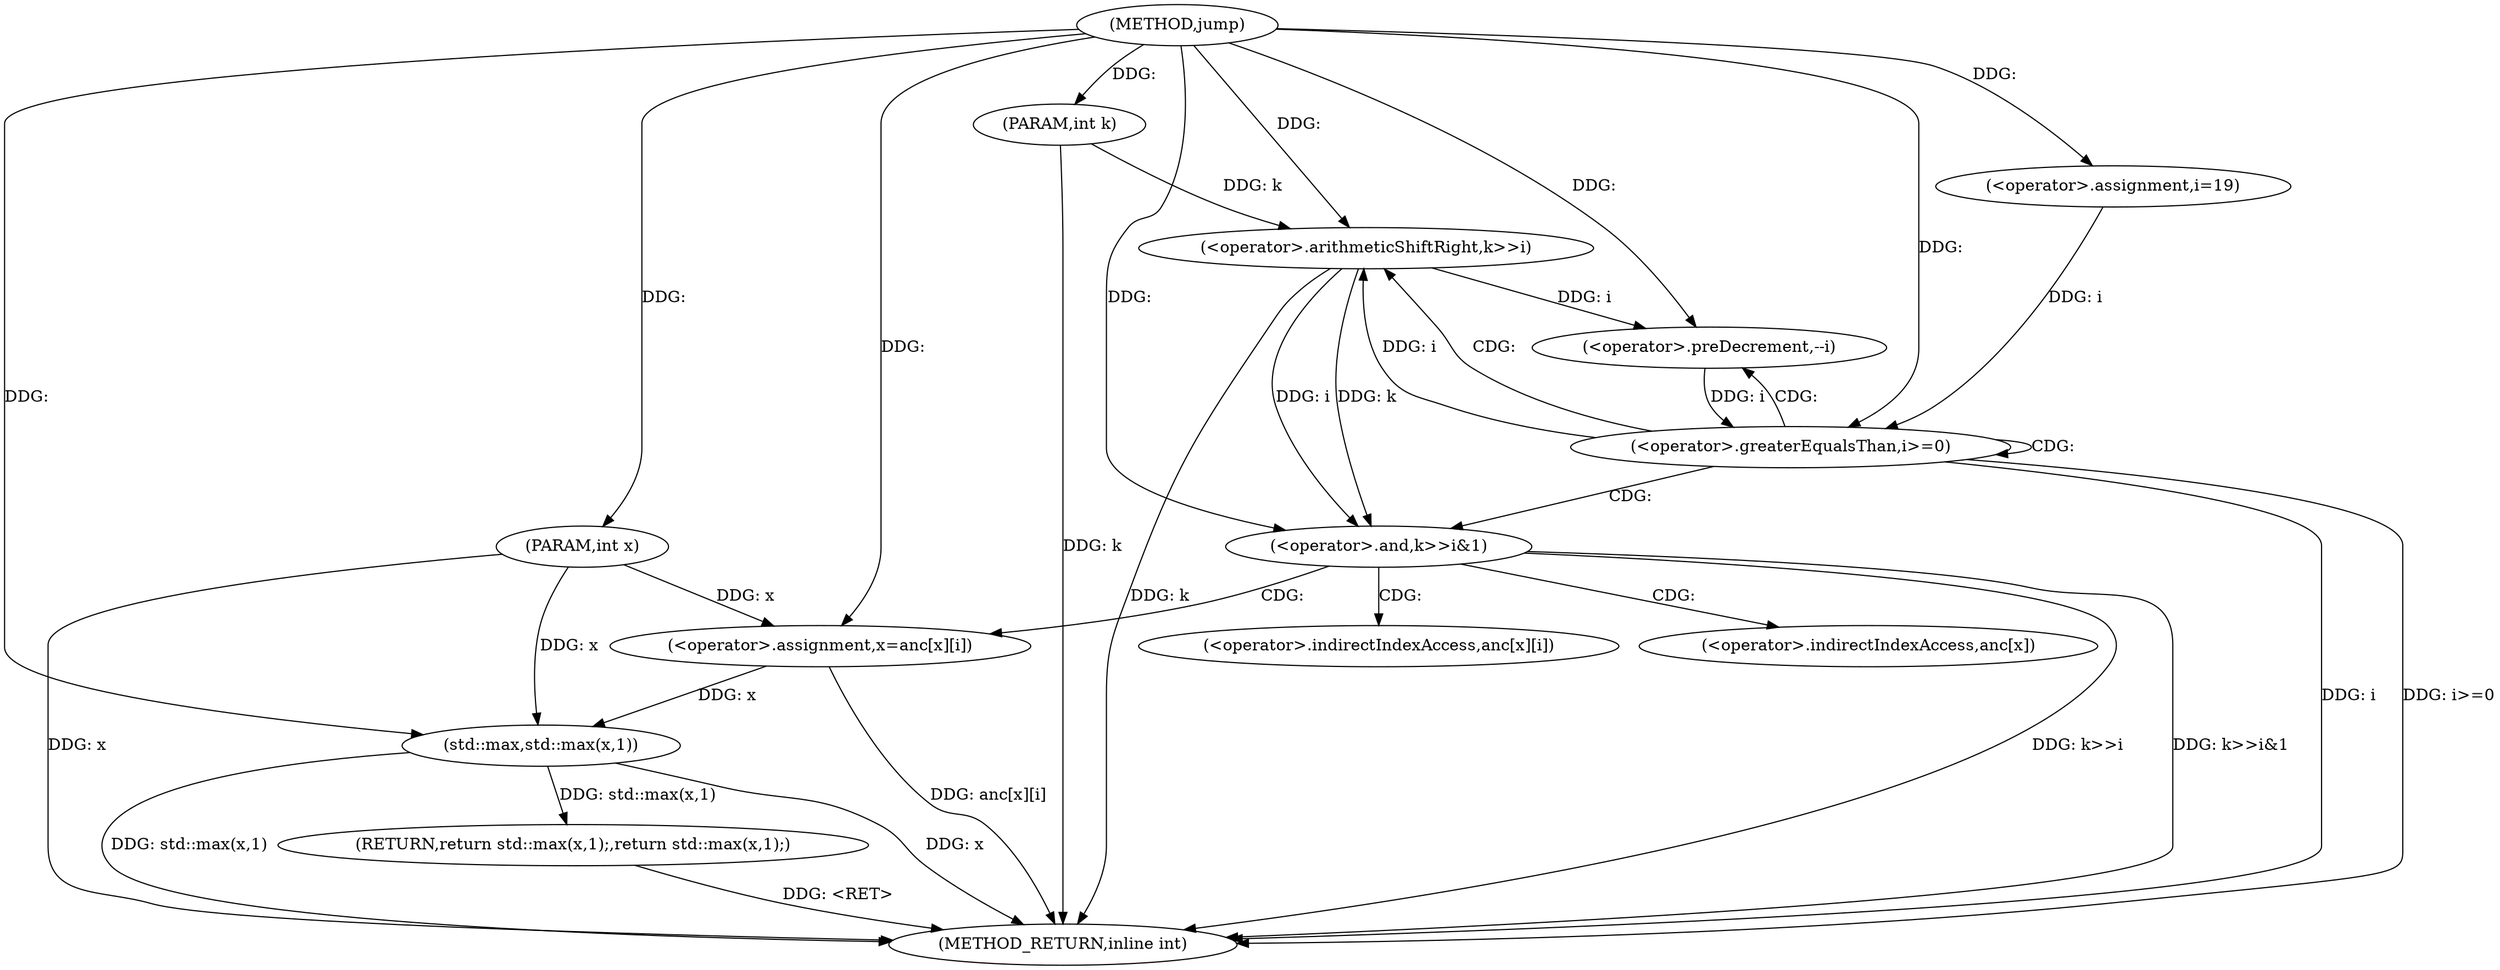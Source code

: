 digraph "jump" {  
"1000635" [label = "(METHOD,jump)" ]
"1000666" [label = "(METHOD_RETURN,inline int)" ]
"1000636" [label = "(PARAM,int x)" ]
"1000637" [label = "(PARAM,int k)" ]
"1000662" [label = "(RETURN,return std::max(x,1);,return std::max(x,1);)" ]
"1000641" [label = "(<operator>.assignment,i=19)" ]
"1000644" [label = "(<operator>.greaterEqualsThan,i>=0)" ]
"1000647" [label = "(<operator>.preDecrement,--i)" ]
"1000663" [label = "(std::max,std::max(x,1))" ]
"1000650" [label = "(<operator>.and,k>>i&1)" ]
"1000655" [label = "(<operator>.assignment,x=anc[x][i])" ]
"1000651" [label = "(<operator>.arithmeticShiftRight,k>>i)" ]
"1000657" [label = "(<operator>.indirectIndexAccess,anc[x][i])" ]
"1000658" [label = "(<operator>.indirectIndexAccess,anc[x])" ]
  "1000662" -> "1000666"  [ label = "DDG: <RET>"] 
  "1000636" -> "1000666"  [ label = "DDG: x"] 
  "1000637" -> "1000666"  [ label = "DDG: k"] 
  "1000644" -> "1000666"  [ label = "DDG: i"] 
  "1000644" -> "1000666"  [ label = "DDG: i>=0"] 
  "1000663" -> "1000666"  [ label = "DDG: x"] 
  "1000663" -> "1000666"  [ label = "DDG: std::max(x,1)"] 
  "1000651" -> "1000666"  [ label = "DDG: k"] 
  "1000650" -> "1000666"  [ label = "DDG: k>>i"] 
  "1000650" -> "1000666"  [ label = "DDG: k>>i&1"] 
  "1000655" -> "1000666"  [ label = "DDG: anc[x][i]"] 
  "1000635" -> "1000636"  [ label = "DDG: "] 
  "1000635" -> "1000637"  [ label = "DDG: "] 
  "1000663" -> "1000662"  [ label = "DDG: std::max(x,1)"] 
  "1000635" -> "1000641"  [ label = "DDG: "] 
  "1000641" -> "1000644"  [ label = "DDG: i"] 
  "1000647" -> "1000644"  [ label = "DDG: i"] 
  "1000635" -> "1000644"  [ label = "DDG: "] 
  "1000651" -> "1000647"  [ label = "DDG: i"] 
  "1000635" -> "1000647"  [ label = "DDG: "] 
  "1000655" -> "1000663"  [ label = "DDG: x"] 
  "1000636" -> "1000663"  [ label = "DDG: x"] 
  "1000635" -> "1000663"  [ label = "DDG: "] 
  "1000651" -> "1000650"  [ label = "DDG: k"] 
  "1000651" -> "1000650"  [ label = "DDG: i"] 
  "1000635" -> "1000650"  [ label = "DDG: "] 
  "1000636" -> "1000655"  [ label = "DDG: x"] 
  "1000635" -> "1000655"  [ label = "DDG: "] 
  "1000637" -> "1000651"  [ label = "DDG: k"] 
  "1000635" -> "1000651"  [ label = "DDG: "] 
  "1000644" -> "1000651"  [ label = "DDG: i"] 
  "1000644" -> "1000647"  [ label = "CDG: "] 
  "1000644" -> "1000650"  [ label = "CDG: "] 
  "1000644" -> "1000644"  [ label = "CDG: "] 
  "1000644" -> "1000651"  [ label = "CDG: "] 
  "1000650" -> "1000657"  [ label = "CDG: "] 
  "1000650" -> "1000658"  [ label = "CDG: "] 
  "1000650" -> "1000655"  [ label = "CDG: "] 
}
